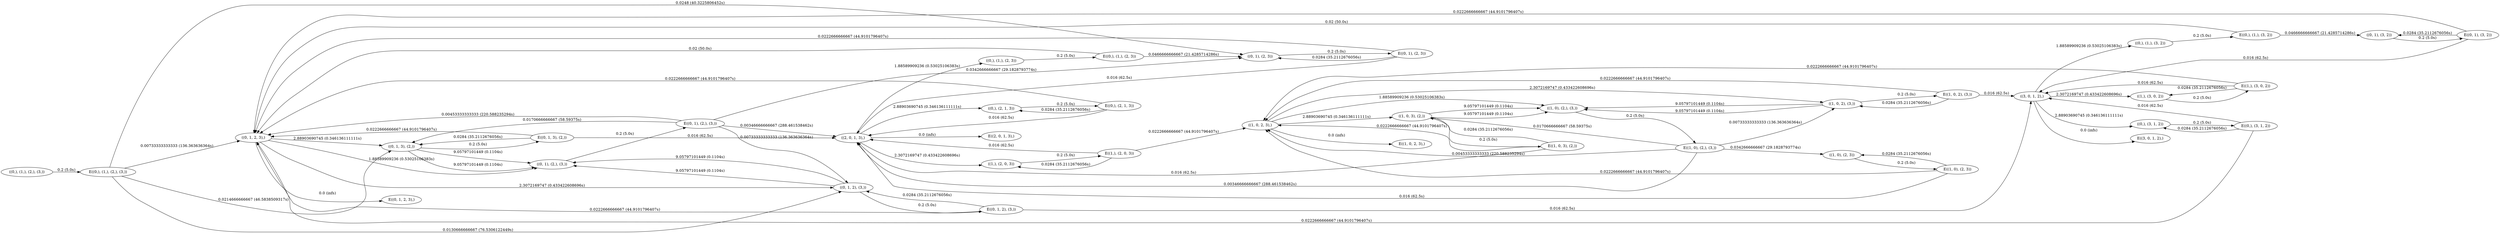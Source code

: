 digraph markov_chain { 
rankdir=LR;
"((0,), (1,), (2,), (3,))" -> "E((0,), (1,), (2,), (3,))" [ label = "0.2 (5.0s)" ]; 
"E((0,), (1,), (2,), (3,))" -> "((0, 1, 2, 3),)" [label = "0.00733333333333 (136.363636364s)" ]; 
"E((0,), (1,), (2,), (3,))" -> "((0, 1, 3), (2,))" [label = "0.0214666666667 (46.5838509317s)" ]; 
"E((0,), (1,), (2,), (3,))" -> "((0, 1, 2), (3,))" [label = "0.0130666666667 (76.5306122449s)" ]; 
"E((0,), (1,), (2,), (3,))" -> "((0, 1), (2, 3))" [label = "0.0248 (40.3225806452s)" ]; 
"((0, 1, 2, 3),)" -> "E((0, 1, 2, 3),)" [ label = "0.0 (infs)" ]; 
"((0, 1, 2, 3),)" -> "((0, 1), (2,), (3,))" [ label = "1.88589909236 (0.53025106383s)" ]; 
"((0, 1, 2, 3),)" -> "((0, 1, 2), (3,))" [ label = "2.3072169747 (0.433422608696s)" ]; 
"((0, 1, 2, 3),)" -> "((0, 1, 3), (2,))" [ label = "2.88903690745 (0.346136111111s)" ]; 
"((0, 1), (2, 3))" -> "E((0, 1), (2, 3))" [ label = "0.2 (5.0s)" ]; 
"E((0, 1), (2, 3))" -> "((0, 1, 2, 3),)" [label = "0.0222666666667 (44.9101796407s)" ]; 
"E((0, 1), (2, 3))" -> "((0, 1), (2, 3))" [label = "0.0284 (35.2112676056s)" ]; 
"E((0, 1), (2, 3))" -> "((2, 0, 1, 3),)" [label = "0.016 (62.5s)" ]; 
"((0, 1, 2), (3,))" -> "E((0, 1, 2), (3,))" [ label = "0.2 (5.0s)" ]; 
"E((0, 1, 2), (3,))" -> "((0, 1, 2, 3),)" [label = "0.0222666666667 (44.9101796407s)" ]; 
"E((0, 1, 2), (3,))" -> "((3, 0, 1, 2),)" [label = "0.016 (62.5s)" ]; 
"E((0, 1, 2), (3,))" -> "((0, 1, 2), (3,))" [label = "0.0284 (35.2112676056s)" ]; 
"((0, 1, 2), (3,))" -> "((0, 1), (2,), (3,))" [ label = "9.05797101449 (0.1104s)" ]; 
"((0, 1, 2), (3,))" -> "((0, 1), (2,), (3,))" [ label = "9.05797101449 (0.1104s)" ]; 
"((2, 0, 1, 3),)" -> "E((2, 0, 1, 3),)" [ label = "0.0 (infs)" ]; 
"((2, 0, 1, 3),)" -> "((1,), (2, 0, 3))" [ label = "2.3072169747 (0.433422608696s)" ]; 
"((2, 0, 1, 3),)" -> "((0,), (1,), (2, 3))" [ label = "1.88589909236 (0.53025106383s)" ]; 
"((2, 0, 1, 3),)" -> "((0,), (2, 1, 3))" [ label = "2.88903690745 (0.346136111111s)" ]; 
"((0, 1), (2,), (3,))" -> "E((0, 1), (2,), (3,))" [ label = "0.2 (5.0s)" ]; 
"E((0, 1), (2,), (3,))" -> "((0, 1, 2), (3,))" [label = "0.00733333333333 (136.363636364s)" ]; 
"E((0, 1), (2,), (3,))" -> "((0, 1, 2, 3),)" [label = "0.00453333333333 (220.588235294s)" ]; 
"E((0, 1), (2,), (3,))" -> "((0, 1), (2, 3))" [label = "0.0342666666667 (29.1828793774s)" ]; 
"E((0, 1), (2,), (3,))" -> "((0, 1, 3), (2,))" [label = "0.0170666666667 (58.59375s)" ]; 
"E((0, 1), (2,), (3,))" -> "((2, 0, 1, 3),)" [label = "0.00346666666667 (288.461538462s)" ]; 
"((0, 1, 3), (2,))" -> "E((0, 1, 3), (2,))" [ label = "0.2 (5.0s)" ]; 
"E((0, 1, 3), (2,))" -> "((0, 1, 2, 3),)" [label = "0.0222666666667 (44.9101796407s)" ]; 
"E((0, 1, 3), (2,))" -> "((0, 1, 3), (2,))" [label = "0.0284 (35.2112676056s)" ]; 
"E((0, 1, 3), (2,))" -> "((2, 0, 1, 3),)" [label = "0.016 (62.5s)" ]; 
"((0, 1, 3), (2,))" -> "((0, 1), (2,), (3,))" [ label = "9.05797101449 (0.1104s)" ]; 
"((0, 1, 3), (2,))" -> "((0, 1), (2,), (3,))" [ label = "9.05797101449 (0.1104s)" ]; 
"((3, 0, 1, 2),)" -> "E((3, 0, 1, 2),)" [ label = "0.0 (infs)" ]; 
"((3, 0, 1, 2),)" -> "((1,), (3, 0, 2))" [ label = "2.3072169747 (0.433422608696s)" ]; 
"((3, 0, 1, 2),)" -> "((0,), (1,), (3, 2))" [ label = "1.88589909236 (0.53025106383s)" ]; 
"((3, 0, 1, 2),)" -> "((0,), (3, 1, 2))" [ label = "2.88903690745 (0.346136111111s)" ]; 
"((1,), (2, 0, 3))" -> "E((1,), (2, 0, 3))" [ label = "0.2 (5.0s)" ]; 
"E((1,), (2, 0, 3))" -> "((1,), (2, 0, 3))" [label = "0.0284 (35.2112676056s)" ]; 
"E((1,), (2, 0, 3))" -> "((1, 0, 2, 3),)" [label = "0.0222666666667 (44.9101796407s)" ]; 
"E((1,), (2, 0, 3))" -> "((2, 0, 1, 3),)" [label = "0.016 (62.5s)" ]; 
"((0,), (2, 1, 3))" -> "E((0,), (2, 1, 3))" [ label = "0.2 (5.0s)" ]; 
"E((0,), (2, 1, 3))" -> "((0, 1, 2, 3),)" [label = "0.0222666666667 (44.9101796407s)" ]; 
"E((0,), (2, 1, 3))" -> "((0,), (2, 1, 3))" [label = "0.0284 (35.2112676056s)" ]; 
"E((0,), (2, 1, 3))" -> "((2, 0, 1, 3),)" [label = "0.016 (62.5s)" ]; 
"((1,), (3, 0, 2))" -> "E((1,), (3, 0, 2))" [ label = "0.2 (5.0s)" ]; 
"E((1,), (3, 0, 2))" -> "((1, 0, 2, 3),)" [label = "0.0222666666667 (44.9101796407s)" ]; 
"E((1,), (3, 0, 2))" -> "((3, 0, 1, 2),)" [label = "0.016 (62.5s)" ]; 
"E((1,), (3, 0, 2))" -> "((1,), (3, 0, 2))" [label = "0.0284 (35.2112676056s)" ]; 
"((0,), (3, 1, 2))" -> "E((0,), (3, 1, 2))" [ label = "0.2 (5.0s)" ]; 
"E((0,), (3, 1, 2))" -> "((0, 1, 2, 3),)" [label = "0.0222666666667 (44.9101796407s)" ]; 
"E((0,), (3, 1, 2))" -> "((3, 0, 1, 2),)" [label = "0.016 (62.5s)" ]; 
"E((0,), (3, 1, 2))" -> "((0,), (3, 1, 2))" [label = "0.0284 (35.2112676056s)" ]; 
"((0,), (1,), (2, 3))" -> "E((0,), (1,), (2, 3))" [ label = "0.2 (5.0s)" ]; 
"E((0,), (1,), (2, 3))" -> "((0, 1), (2, 3))" [label = "0.0466666666667 (21.4285714286s)" ]; 
"E((0,), (1,), (2, 3))" -> "((0, 1, 2, 3),)" [label = "0.02 (50.0s)" ]; 
"((1, 0, 2, 3),)" -> "E((1, 0, 2, 3),)" [ label = "0.0 (infs)" ]; 
"((1, 0, 2, 3),)" -> "((1, 0, 3), (2,))" [ label = "2.88903690745 (0.346136111111s)" ]; 
"((1, 0, 2, 3),)" -> "((1, 0), (2,), (3,))" [ label = "1.88589909236 (0.53025106383s)" ]; 
"((1, 0, 2, 3),)" -> "((1, 0, 2), (3,))" [ label = "2.3072169747 (0.433422608696s)" ]; 
"((0,), (1,), (3, 2))" -> "E((0,), (1,), (3, 2))" [ label = "0.2 (5.0s)" ]; 
"E((0,), (1,), (3, 2))" -> "((0, 1, 2, 3),)" [label = "0.02 (50.0s)" ]; 
"E((0,), (1,), (3, 2))" -> "((0, 1), (3, 2))" [label = "0.0466666666667 (21.4285714286s)" ]; 
"((1, 0, 2), (3,))" -> "E((1, 0, 2), (3,))" [ label = "0.2 (5.0s)" ]; 
"E((1, 0, 2), (3,))" -> "((1, 0, 2, 3),)" [label = "0.0222666666667 (44.9101796407s)" ]; 
"E((1, 0, 2), (3,))" -> "((3, 0, 1, 2),)" [label = "0.016 (62.5s)" ]; 
"E((1, 0, 2), (3,))" -> "((1, 0, 2), (3,))" [label = "0.0284 (35.2112676056s)" ]; 
"((1, 0, 2), (3,))" -> "((1, 0), (2,), (3,))" [ label = "9.05797101449 (0.1104s)" ]; 
"((1, 0, 2), (3,))" -> "((1, 0), (2,), (3,))" [ label = "9.05797101449 (0.1104s)" ]; 
"((1, 0, 3), (2,))" -> "E((1, 0, 3), (2,))" [ label = "0.2 (5.0s)" ]; 
"E((1, 0, 3), (2,))" -> "((1, 0, 3), (2,))" [label = "0.0284 (35.2112676056s)" ]; 
"E((1, 0, 3), (2,))" -> "((1, 0, 2, 3),)" [label = "0.0222666666667 (44.9101796407s)" ]; 
"E((1, 0, 3), (2,))" -> "((2, 0, 1, 3),)" [label = "0.016 (62.5s)" ]; 
"((1, 0, 3), (2,))" -> "((1, 0), (2,), (3,))" [ label = "9.05797101449 (0.1104s)" ]; 
"((1, 0, 3), (2,))" -> "((1, 0), (2,), (3,))" [ label = "9.05797101449 (0.1104s)" ]; 
"((1, 0), (2,), (3,))" -> "E((1, 0), (2,), (3,))" [ label = "0.2 (5.0s)" ]; 
"E((1, 0), (2,), (3,))" -> "((1, 0, 2, 3),)" [label = "0.00453333333333 (220.588235294s)" ]; 
"E((1, 0), (2,), (3,))" -> "((1, 0), (2, 3))" [label = "0.0342666666667 (29.1828793774s)" ]; 
"E((1, 0), (2,), (3,))" -> "((2, 0, 1, 3),)" [label = "0.00346666666667 (288.461538462s)" ]; 
"E((1, 0), (2,), (3,))" -> "((1, 0, 3), (2,))" [label = "0.0170666666667 (58.59375s)" ]; 
"E((1, 0), (2,), (3,))" -> "((1, 0, 2), (3,))" [label = "0.00733333333333 (136.363636364s)" ]; 
"((0, 1), (3, 2))" -> "E((0, 1), (3, 2))" [ label = "0.2 (5.0s)" ]; 
"E((0, 1), (3, 2))" -> "((0, 1, 2, 3),)" [label = "0.0222666666667 (44.9101796407s)" ]; 
"E((0, 1), (3, 2))" -> "((3, 0, 1, 2),)" [label = "0.016 (62.5s)" ]; 
"E((0, 1), (3, 2))" -> "((0, 1), (3, 2))" [label = "0.0284 (35.2112676056s)" ]; 
"((1, 0), (2, 3))" -> "E((1, 0), (2, 3))" [ label = "0.2 (5.0s)" ]; 
"E((1, 0), (2, 3))" -> "((1, 0), (2, 3))" [label = "0.0284 (35.2112676056s)" ]; 
"E((1, 0), (2, 3))" -> "((1, 0, 2, 3),)" [label = "0.0222666666667 (44.9101796407s)" ]; 
"E((1, 0), (2, 3))" -> "((2, 0, 1, 3),)" [label = "0.016 (62.5s)" ]; 
}
